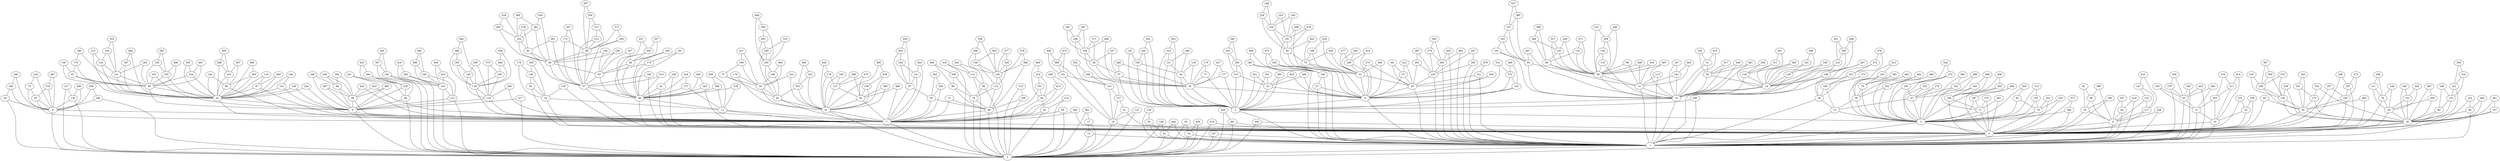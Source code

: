 graph {
    0 -- 1;
    1 -- 2;
    2 -- 0;
    3 -- 0;
    3 -- 1;
    4 -- 0;
    4 -- 1;
    5 -- 3;
    5 -- 1;
    6 -- 5;
    6 -- 1;
    7 -- 2;
    7 -- 0;
    8 -- 7;
    8 -- 2;
    9 -- 7;
    9 -- 2;
    10 -- 5;
    10 -- 1;
    11 -- 7;
    11 -- 0;
    12 -- 1;
    12 -- 2;
    13 -- 10;
    13 -- 1;
    14 -- 10;
    14 -- 1;
    15 -- 3;
    15 -- 1;
    16 -- 6;
    16 -- 5;
    17 -- 12;
    17 -- 2;
    18 -- 2;
    18 -- 0;
    19 -- 0;
    19 -- 1;
    20 -- 8;
    20 -- 2;
    21 -- 19;
    21 -- 1;
    22 -- 1;
    22 -- 2;
    23 -- 6;
    23 -- 5;
    24 -- 19;
    24 -- 0;
    25 -- 4;
    25 -- 1;
    26 -- 15;
    26 -- 1;
    27 -- 6;
    27 -- 1;
    28 -- 14;
    28 -- 10;
    29 -- 6;
    29 -- 1;
    30 -- 0;
    30 -- 1;
    31 -- 7;
    31 -- 2;
    32 -- 9;
    32 -- 7;
    33 -- 11;
    33 -- 0;
    34 -- 1;
    34 -- 2;
    35 -- 30;
    35 -- 0;
    36 -- 15;
    36 -- 3;
    37 -- 16;
    37 -- 5;
    38 -- 37;
    38 -- 16;
    39 -- 9;
    39 -- 7;
    40 -- 7;
    40 -- 2;
    41 -- 18;
    41 -- 0;
    42 -- 31;
    42 -- 7;
    43 -- 34;
    43 -- 2;
    44 -- 16;
    44 -- 5;
    45 -- 21;
    45 -- 1;
    46 -- 11;
    46 -- 0;
    47 -- 15;
    47 -- 3;
    48 -- 9;
    48 -- 2;
    49 -- 30;
    49 -- 0;
    50 -- 42;
    50 -- 31;
    51 -- 28;
    51 -- 10;
    52 -- 8;
    52 -- 7;
    53 -- 29;
    53 -- 6;
    54 -- 31;
    54 -- 7;
    55 -- 33;
    55 -- 0;
    56 -- 40;
    56 -- 7;
    57 -- 46;
    57 -- 0;
    58 -- 13;
    58 -- 10;
    59 -- 32;
    59 -- 9;
    60 -- 25;
    60 -- 4;
    61 -- 7;
    61 -- 2;
    62 -- 57;
    62 -- 46;
    63 -- 59;
    63 -- 32;
    64 -- 4;
    64 -- 1;
    65 -- 7;
    65 -- 2;
    66 -- 62;
    66 -- 57;
    67 -- 29;
    67 -- 6;
    68 -- 39;
    68 -- 9;
    69 -- 67;
    69 -- 29;
    70 -- 36;
    70 -- 3;
    71 -- 3;
    71 -- 0;
    72 -- 40;
    72 -- 7;
    73 -- 52;
    73 -- 8;
    74 -- 40;
    74 -- 2;
    75 -- 50;
    75 -- 42;
    76 -- 49;
    76 -- 0;
    77 -- 16;
    77 -- 5;
    78 -- 3;
    78 -- 0;
    79 -- 53;
    79 -- 6;
    80 -- 30;
    80 -- 0;
    81 -- 22;
    81 -- 1;
    82 -- 79;
    82 -- 53;
    83 -- 58;
    83 -- 10;
    84 -- 35;
    84 -- 0;
    85 -- 66;
    85 -- 57;
    86 -- 32;
    86 -- 7;
    87 -- 32;
    87 -- 7;
    88 -- 74;
    88 -- 40;
    89 -- 58;
    89 -- 13;
    90 -- 30;
    90 -- 1;
    91 -- 46;
    91 -- 0;
    92 -- 60;
    92 -- 25;
    93 -- 61;
    93 -- 7;
    94 -- 62;
    94 -- 46;
    95 -- 78;
    95 -- 3;
    96 -- 58;
    96 -- 13;
    97 -- 56;
    97 -- 7;
    98 -- 74;
    98 -- 2;
    99 -- 66;
    99 -- 57;
    100 -- 35;
    100 -- 30;
    101 -- 59;
    101 -- 32;
    102 -- 83;
    102 -- 10;
    103 -- 59;
    103 -- 9;
    104 -- 38;
    104 -- 16;
    105 -- 59;
    105 -- 32;
    106 -- 47;
    106 -- 3;
    107 -- 1;
    107 -- 2;
    108 -- 25;
    108 -- 1;
    109 -- 44;
    109 -- 5;
    110 -- 58;
    110 -- 10;
    111 -- 76;
    111 -- 49;
    112 -- 9;
    112 -- 2;
    113 -- 13;
    113 -- 1;
    114 -- 98;
    114 -- 2;
    115 -- 74;
    115 -- 40;
    116 -- 9;
    116 -- 7;
    117 -- 4;
    117 -- 0;
    118 -- 116;
    118 -- 7;
    119 -- 87;
    119 -- 32;
    120 -- 6;
    120 -- 5;
    121 -- 44;
    121 -- 5;
    122 -- 18;
    122 -- 2;
    123 -- 117;
    123 -- 4;
    124 -- 101;
    124 -- 32;
    125 -- 90;
    125 -- 1;
    126 -- 115;
    126 -- 40;
    127 -- 41;
    127 -- 18;
    128 -- 55;
    128 -- 33;
    129 -- 81;
    129 -- 1;
    130 -- 8;
    130 -- 2;
    131 -- 49;
    131 -- 30;
    132 -- 89;
    132 -- 58;
    133 -- 89;
    133 -- 58;
    134 -- 14;
    134 -- 10;
    135 -- 44;
    135 -- 16;
    136 -- 66;
    136 -- 62;
    137 -- 54;
    137 -- 31;
    138 -- 14;
    138 -- 10;
    139 -- 63;
    139 -- 59;
    140 -- 32;
    140 -- 9;
    141 -- 97;
    141 -- 7;
    142 -- 127;
    142 -- 18;
    143 -- 112;
    143 -- 2;
    144 -- 86;
    144 -- 32;
    145 -- 109;
    145 -- 5;
    146 -- 118;
    146 -- 116;
    147 -- 123;
    147 -- 117;
    148 -- 76;
    148 -- 49;
    149 -- 22;
    149 -- 2;
    150 -- 45;
    150 -- 21;
    151 -- 32;
    151 -- 9;
    152 -- 138;
    152 -- 14;
    153 -- 80;
    153 -- 30;
    154 -- 110;
    154 -- 58;
    155 -- 78;
    155 -- 3;
    156 -- 54;
    156 -- 31;
    157 -- 30;
    157 -- 0;
    158 -- 126;
    158 -- 115;
    159 -- 33;
    159 -- 0;
    160 -- 57;
    160 -- 0;
    161 -- 142;
    161 -- 18;
    162 -- 13;
    162 -- 10;
    163 -- 102;
    163 -- 83;
    164 -- 71;
    164 -- 0;
    165 -- 27;
    165 -- 1;
    166 -- 165;
    166 -- 1;
    167 -- 94;
    167 -- 62;
    168 -- 153;
    168 -- 80;
    169 -- 91;
    169 -- 0;
    170 -- 77;
    170 -- 16;
    171 -- 46;
    171 -- 11;
    172 -- 99;
    172 -- 57;
    173 -- 35;
    173 -- 30;
    174 -- 62;
    174 -- 46;
    175 -- 128;
    175 -- 33;
    176 -- 63;
    176 -- 59;
    177 -- 16;
    177 -- 5;
    178 -- 137;
    178 -- 31;
    179 -- 50;
    179 -- 31;
    180 -- 176;
    180 -- 59;
    181 -- 174;
    181 -- 46;
    182 -- 143;
    182 -- 2;
    183 -- 46;
    183 -- 0;
    184 -- 164;
    184 -- 71;
    185 -- 146;
    185 -- 118;
    186 -- 79;
    186 -- 6;
    187 -- 101;
    187 -- 32;
    188 -- 14;
    188 -- 10;
    189 -- 100;
    189 -- 35;
    190 -- 118;
    190 -- 116;
    191 -- 82;
    191 -- 53;
    192 -- 137;
    192 -- 31;
    193 -- 70;
    193 -- 36;
    194 -- 101;
    194 -- 59;
    195 -- 105;
    195 -- 59;
    196 -- 50;
    196 -- 42;
    197 -- 162;
    197 -- 10;
    198 -- 68;
    198 -- 9;
    199 -- 75;
    199 -- 50;
    200 -- 94;
    200 -- 46;
    201 -- 78;
    201 -- 0;
    202 -- 36;
    202 -- 3;
    203 -- 21;
    203 -- 19;
    204 -- 143;
    204 -- 2;
    205 -- 196;
    205 -- 42;
    206 -- 104;
    206 -- 38;
    207 -- 172;
    207 -- 57;
    208 -- 154;
    208 -- 58;
    209 -- 56;
    209 -- 7;
    210 -- 24;
    210 -- 0;
    211 -- 203;
    211 -- 19;
    212 -- 99;
    212 -- 57;
    213 -- 124;
    213 -- 32;
    214 -- 61;
    214 -- 2;
    215 -- 23;
    215 -- 5;
    216 -- 188;
    216 -- 14;
    217 -- 130;
    217 -- 2;
    218 -- 48;
    218 -- 9;
    219 -- 2;
    219 -- 0;
    220 -- 191;
    220 -- 82;
    221 -- 153;
    221 -- 30;
    222 -- 47;
    222 -- 3;
    223 -- 50;
    223 -- 31;
    224 -- 32;
    224 -- 7;
    225 -- 29;
    225 -- 1;
    226 -- 220;
    226 -- 82;
    227 -- 38;
    227 -- 37;
    228 -- 4;
    228 -- 1;
    229 -- 186;
    229 -- 6;
    230 -- 131;
    230 -- 30;
    231 -- 200;
    231 -- 46;
    232 -- 208;
    232 -- 58;
    233 -- 189;
    233 -- 100;
    234 -- 73;
    234 -- 8;
    235 -- 86;
    235 -- 32;
    236 -- 66;
    236 -- 62;
    237 -- 163;
    237 -- 83;
    238 -- 68;
    238 -- 39;
    239 -- 24;
    239 -- 0;
    240 -- 205;
    240 -- 42;
    241 -- 218;
    241 -- 48;
    242 -- 35;
    242 -- 0;
    243 -- 109;
    243 -- 5;
    244 -- 171;
    244 -- 46;
    245 -- 143;
    245 -- 112;
    246 -- 8;
    246 -- 2;
    247 -- 64;
    247 -- 4;
    248 -- 226;
    248 -- 220;
    249 -- 53;
    249 -- 6;
    250 -- 40;
    250 -- 2;
    251 -- 23;
    251 -- 5;
    252 -- 85;
    252 -- 66;
    253 -- 42;
    253 -- 31;
    254 -- 141;
    254 -- 97;
    255 -- 220;
    255 -- 191;
    256 -- 116;
    256 -- 7;
    257 -- 242;
    257 -- 0;
    258 -- 134;
    258 -- 10;
    259 -- 100;
    259 -- 30;
    260 -- 99;
    260 -- 57;
    261 -- 85;
    261 -- 57;
    262 -- 252;
    262 -- 66;
    263 -- 95;
    263 -- 3;
    264 -- 141;
    264 -- 7;
    265 -- 225;
    265 -- 29;
    266 -- 225;
    266 -- 1;
    267 -- 188;
    267 -- 10;
    268 -- 132;
    268 -- 89;
    269 -- 58;
    269 -- 13;
    270 -- 47;
    270 -- 3;
    271 -- 212;
    271 -- 99;
    272 -- 120;
    272 -- 6;
    273 -- 53;
    273 -- 29;
    274 -- 266;
    274 -- 225;
    275 -- 106;
    275 -- 3;
    276 -- 211;
    276 -- 203;
    277 -- 249;
    277 -- 53;
    278 -- 252;
    278 -- 85;
    279 -- 45;
    279 -- 1;
    280 -- 130;
    280 -- 8;
    281 -- 206;
    281 -- 104;
    282 -- 195;
    282 -- 105;
    283 -- 225;
    283 -- 1;
    284 -- 20;
    284 -- 8;
    285 -- 86;
    285 -- 32;
    286 -- 185;
    286 -- 118;
    287 -- 206;
    287 -- 104;
    288 -- 191;
    288 -- 53;
    289 -- 235;
    289 -- 32;
    290 -- 53;
    290 -- 6;
    291 -- 240;
    291 -- 205;
    292 -- 249;
    292 -- 53;
    293 -- 215;
    293 -- 5;
    294 -- 218;
    294 -- 48;
    295 -- 220;
    295 -- 191;
    296 -- 5;
    296 -- 1;
    297 -- 71;
    297 -- 3;
    298 -- 142;
    298 -- 127;
    299 -- 158;
    299 -- 126;
    300 -- 26;
    300 -- 15;
    301 -- 173;
    301 -- 35;
    302 -- 164;
    302 -- 0;
    303 -- 158;
    303 -- 126;
    304 -- 291;
    304 -- 205;
    305 -- 128;
    305 -- 33;
    306 -- 246;
    306 -- 8;
    307 -- 182;
    307 -- 143;
    308 -- 88;
    308 -- 74;
    309 -- 111;
    309 -- 76;
    310 -- 240;
    310 -- 205;
    311 -- 134;
    311 -- 14;
    312 -- 155;
    312 -- 3;
    313 -- 57;
    313 -- 46;
    314 -- 121;
    314 -- 5;
    315 -- 250;
    315 -- 2;
    316 -- 221;
    316 -- 153;
    317 -- 28;
    317 -- 10;
    318 -- 51;
    318 -- 28;
    319 -- 114;
    319 -- 2;
    320 -- 301;
    320 -- 35;
    321 -- 29;
    321 -- 1;
    322 -- 253;
    322 -- 31;
    323 -- 294;
    323 -- 218;
    324 -- 59;
    324 -- 32;
    325 -- 78;
    325 -- 3;
    326 -- 126;
    326 -- 115;
    327 -- 132;
    327 -- 58;
    328 -- 131;
    328 -- 49;
    329 -- 262;
    329 -- 252;
    330 -- 138;
    330 -- 10;
    331 -- 272;
    331 -- 6;
    332 -- 173;
    332 -- 30;
    333 -- 300;
    333 -- 26;
    334 -- 124;
    334 -- 101;
    335 -- 293;
    335 -- 215;
    336 -- 45;
    336 -- 1;
    337 -- 242;
    337 -- 0;
    338 -- 156;
    338 -- 31;
    339 -- 299;
    339 -- 126;
    340 -- 335;
    340 -- 293;
    341 -- 23;
    341 -- 5;
    342 -- 47;
    342 -- 3;
    343 -- 114;
    343 -- 98;
    344 -- 275;
    344 -- 106;
    345 -- 94;
    345 -- 46;
    346 -- 151;
    346 -- 32;
    347 -- 283;
    347 -- 225;
    348 -- 337;
    348 -- 0;
    349 -- 284;
    349 -- 8;
    350 -- 189;
    350 -- 100;
    351 -- 93;
    351 -- 7;
    352 -- 298;
    352 -- 142;
    353 -- 334;
    353 -- 101;
    354 -- 271;
    354 -- 99;
    355 -- 324;
    355 -- 32;
    356 -- 279;
    356 -- 45;
    357 -- 200;
    357 -- 94;
    358 -- 216;
    358 -- 14;
    359 -- 316;
    359 -- 221;
    360 -- 322;
    360 -- 253;
    361 -- 157;
    361 -- 30;
    362 -- 209;
    362 -- 56;
    363 -- 314;
    363 -- 5;
    364 -- 7;
    364 -- 0;
    365 -- 134;
    365 -- 14;
    366 -- 245;
    366 -- 143;
    367 -- 350;
    367 -- 189;
    368 -- 126;
    368 -- 40;
    369 -- 308;
    369 -- 88;
    370 -- 71;
    370 -- 0;
    371 -- 104;
    371 -- 38;
    372 -- 260;
    372 -- 99;
    373 -- 300;
    373 -- 26;
    374 -- 333;
    374 -- 26;
    375 -- 190;
    375 -- 116;
    376 -- 189;
    376 -- 100;
    377 -- 326;
    377 -- 126;
    378 -- 368;
    378 -- 126;
    379 -- 52;
    379 -- 8;
    380 -- 342;
    380 -- 3;
    381 -- 252;
    381 -- 66;
    382 -- 3;
    382 -- 0;
    383 -- 274;
    383 -- 266;
    384 -- 190;
    384 -- 118;
    385 -- 237;
    385 -- 83;
    386 -- 60;
    386 -- 4;
    387 -- 265;
    387 -- 225;
    388 -- 46;
    388 -- 11;
    389 -- 161;
    389 -- 18;
    390 -- 54;
    390 -- 31;
    391 -- 2;
    391 -- 0;
    392 -- 70;
    392 -- 3;
    393 -- 23;
    393 -- 5;
    394 -- 68;
    394 -- 39;
    395 -- 381;
    395 -- 252;
    396 -- 268;
    396 -- 89;
    397 -- 354;
    397 -- 99;
    398 -- 137;
    398 -- 54;
    399 -- 152;
    399 -- 14;
    400 -- 196;
    400 -- 50;
    401 -- 17;
    401 -- 2;
    402 -- 82;
    402 -- 79;
    403 -- 23;
    403 -- 6;
    404 -- 29;
    404 -- 6;
    405 -- 162;
    405 -- 13;
    406 -- 23;
    406 -- 6;
    407 -- 39;
    407 -- 9;
    408 -- 302;
    408 -- 164;
    409 -- 166;
    409 -- 165;
    410 -- 249;
    410 -- 6;
    411 -- 199;
    411 -- 50;
    412 -- 193;
    412 -- 36;
    413 -- 93;
    413 -- 7;
    414 -- 211;
    414 -- 19;
    415 -- 51;
    415 -- 10;
    416 -- 204;
    416 -- 2;
    417 -- 382;
    417 -- 0;
    418 -- 64;
    418 -- 1;
    419 -- 58;
    419 -- 13;
    420 -- 254;
    420 -- 97;
    421 -- 67;
    421 -- 29;
    422 -- 351;
    422 -- 93;
    423 -- 147;
    423 -- 117;
    424 -- 39;
    424 -- 7;
    425 -- 143;
    425 -- 112;
    426 -- 34;
    426 -- 2;
    427 -- 177;
    427 -- 16;
    428 -- 79;
    428 -- 53;
    429 -- 420;
    429 -- 97;
    430 -- 391;
    430 -- 2;
    431 -- 358;
    431 -- 216;
    432 -- 243;
    432 -- 5;
    433 -- 39;
    433 -- 7;
    434 -- 381;
    434 -- 66;
    435 -- 146;
    435 -- 116;
    436 -- 49;
    436 -- 30;
    437 -- 385;
    437 -- 237;
    438 -- 28;
    438 -- 10;
    439 -- 384;
    439 -- 118;
    440 -- 389;
    440 -- 161;
    441 -- 71;
    441 -- 0;
    442 -- 286;
    442 -- 118;
    443 -- 307;
    443 -- 182;
    444 -- 22;
    444 -- 1;
    445 -- 132;
    445 -- 58;
    446 -- 358;
    446 -- 14;
    447 -- 83;
    447 -- 10;
    448 -- 37;
    448 -- 16;
    449 -- 2;
    449 -- 0;
    450 -- 183;
    450 -- 46;
    451 -- 311;
    451 -- 14;
    452 -- 45;
    452 -- 1;
    453 -- 165;
    453 -- 1;
    454 -- 425;
    454 -- 143;
    455 -- 266;
    455 -- 1;
    456 -- 178;
    456 -- 31;
    457 -- 235;
    457 -- 86;
    458 -- 388;
    458 -- 11;
    459 -- 413;
    459 -- 7;
    460 -- 304;
    460 -- 205;
    461 -- 28;
    461 -- 14;
    462 -- 202;
    462 -- 36;
    463 -- 266;
    463 -- 1;
    464 -- 187;
    464 -- 32;
    465 -- 45;
    465 -- 21;
    466 -- 104;
    466 -- 16;
    467 -- 379;
    467 -- 8;
    468 -- 184;
    468 -- 164;
    469 -- 422;
    469 -- 93;
    470 -- 137;
    470 -- 54;
    471 -- 133;
    471 -- 58;
    472 -- 337;
    472 -- 242;
    473 -- 389;
    473 -- 161;
    474 -- 374;
    474 -- 333;
    475 -- 453;
    475 -- 165;
    476 -- 191;
    476 -- 82;
    477 -- 9;
    477 -- 2;
    478 -- 46;
    478 -- 11;
    479 -- 321;
    479 -- 1;
    480 -- 121;
    480 -- 44;
    481 -- 366;
    481 -- 245;
    482 -- 35;
    482 -- 0;
    483 -- 70;
    483 -- 3;
    484 -- 297;
    484 -- 3;
    485 -- 285;
    485 -- 32;
    486 -- 54;
    486 -- 7;
    487 -- 58;
    487 -- 10;
    488 -- 342;
    488 -- 47;
    489 -- 202;
    489 -- 3;
    490 -- 338;
    490 -- 31;
    491 -- 324;
    491 -- 59;
    492 -- 90;
    492 -- 30;
    493 -- 289;
    493 -- 235;
    494 -- 87;
    494 -- 32;
    495 -- 39;
    495 -- 9;
    496 -- 105;
    496 -- 59;
    497 -- 436;
    497 -- 30;
    498 -- 208;
    498 -- 58;
    499 -- 272;
    499 -- 120;
}